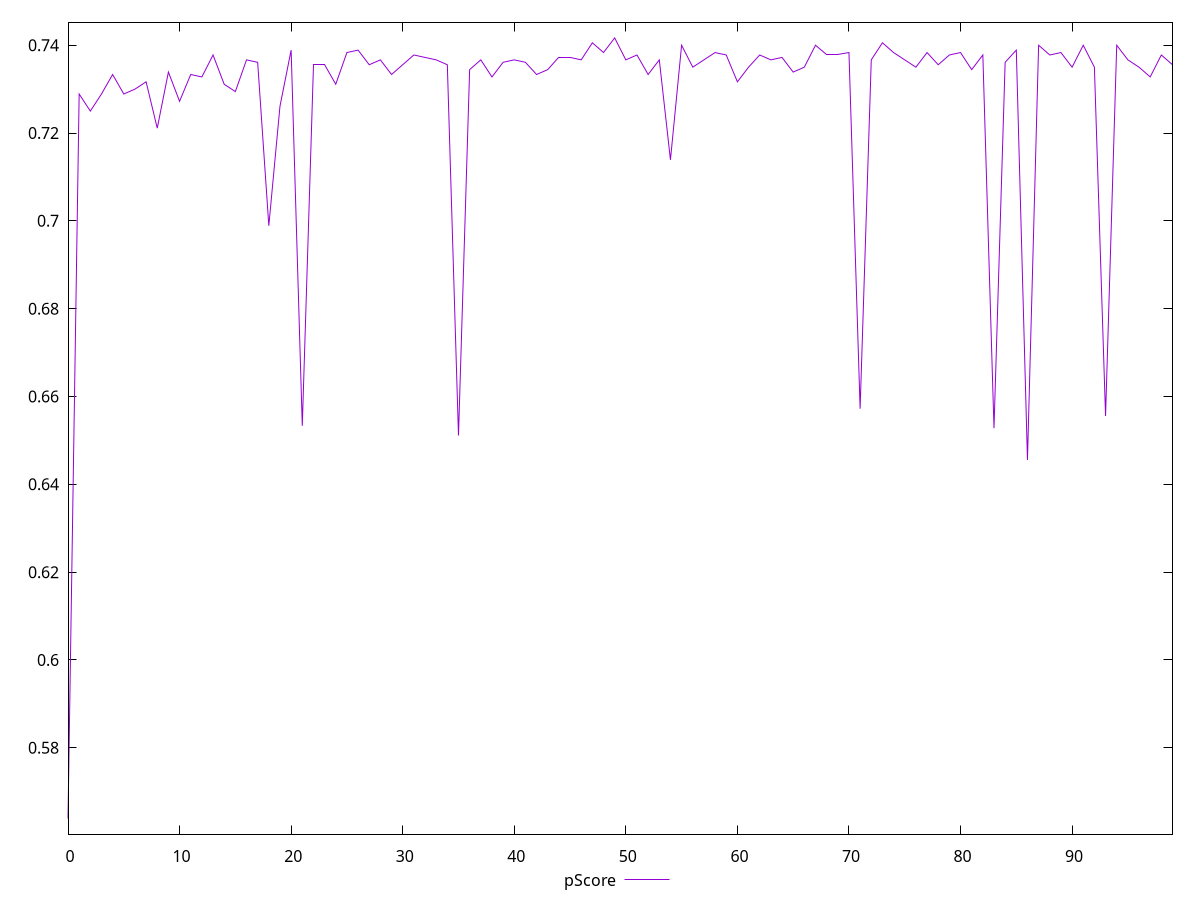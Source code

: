 reset

$pScore <<EOF
0 0.5638888888888889
1 0.7288888888888889
2 0.725
3 0.7288888888888889
4 0.7333333333333333
5 0.7288888888888889
6 0.73
7 0.7316666666666667
8 0.7211111111111111
9 0.7338888888888889
10 0.7272222222222222
11 0.7333333333333333
12 0.7327777777777778
13 0.7377777777777778
14 0.7311111111111112
15 0.7294444444444445
16 0.7366666666666667
17 0.7361111111111112
18 0.6988888888888889
19 0.7261111111111112
20 0.7388888888888889
21 0.6533333333333333
22 0.7355555555555555
23 0.7355555555555555
24 0.7311111111111112
25 0.7383333333333333
26 0.7388888888888889
27 0.7355555555555555
28 0.7366666666666667
29 0.7333333333333333
30 0.7355555555555555
31 0.7377777777777778
32 0.7372222222222222
33 0.7366666666666667
34 0.7355555555555555
35 0.6511111111111111
36 0.7344444444444445
37 0.7366666666666667
38 0.7327777777777778
39 0.7361111111111112
40 0.7366666666666667
41 0.7361111111111112
42 0.7333333333333333
43 0.7344444444444445
44 0.7372222222222222
45 0.7372222222222222
46 0.7366666666666667
47 0.7405555555555555
48 0.7383333333333333
49 0.7416666666666667
50 0.7366666666666667
51 0.7377777777777778
52 0.7333333333333333
53 0.7366666666666667
54 0.7138888888888889
55 0.74
56 0.735
57 0.7366666666666667
58 0.7383333333333333
59 0.7377777777777778
60 0.7316666666666667
61 0.735
62 0.7377777777777778
63 0.7366666666666667
64 0.7372222222222222
65 0.7338888888888889
66 0.735
67 0.74
68 0.7377777777777778
69 0.7377777777777778
70 0.7383333333333333
71 0.6572222222222223
72 0.7366666666666667
73 0.7405555555555555
74 0.7383333333333333
75 0.7366666666666667
76 0.735
77 0.7383333333333333
78 0.7355555555555555
79 0.7377777777777778
80 0.7383333333333333
81 0.7344444444444445
82 0.7377777777777778
83 0.6527777777777778
84 0.7361111111111112
85 0.7388888888888889
86 0.6455555555555555
87 0.74
88 0.7377777777777778
89 0.7383333333333333
90 0.735
91 0.74
92 0.735
93 0.6555555555555556
94 0.74
95 0.7366666666666667
96 0.735
97 0.7327777777777778
98 0.7377777777777778
99 0.7355555555555555
EOF

set key outside below
set xrange [0:99]
set yrange [0.5603333333333333:0.7452222222222222]
set trange [0.5603333333333333:0.7452222222222222]
set terminal svg size 640, 500 enhanced background rgb 'white'
set output "report_00026_2021-02-22T21:38:55.199Z/render-blocking-resources/samples/pages+cached+noadtech+nomedia/pScore/values.svg"

plot $pScore title "pScore" with line

reset

